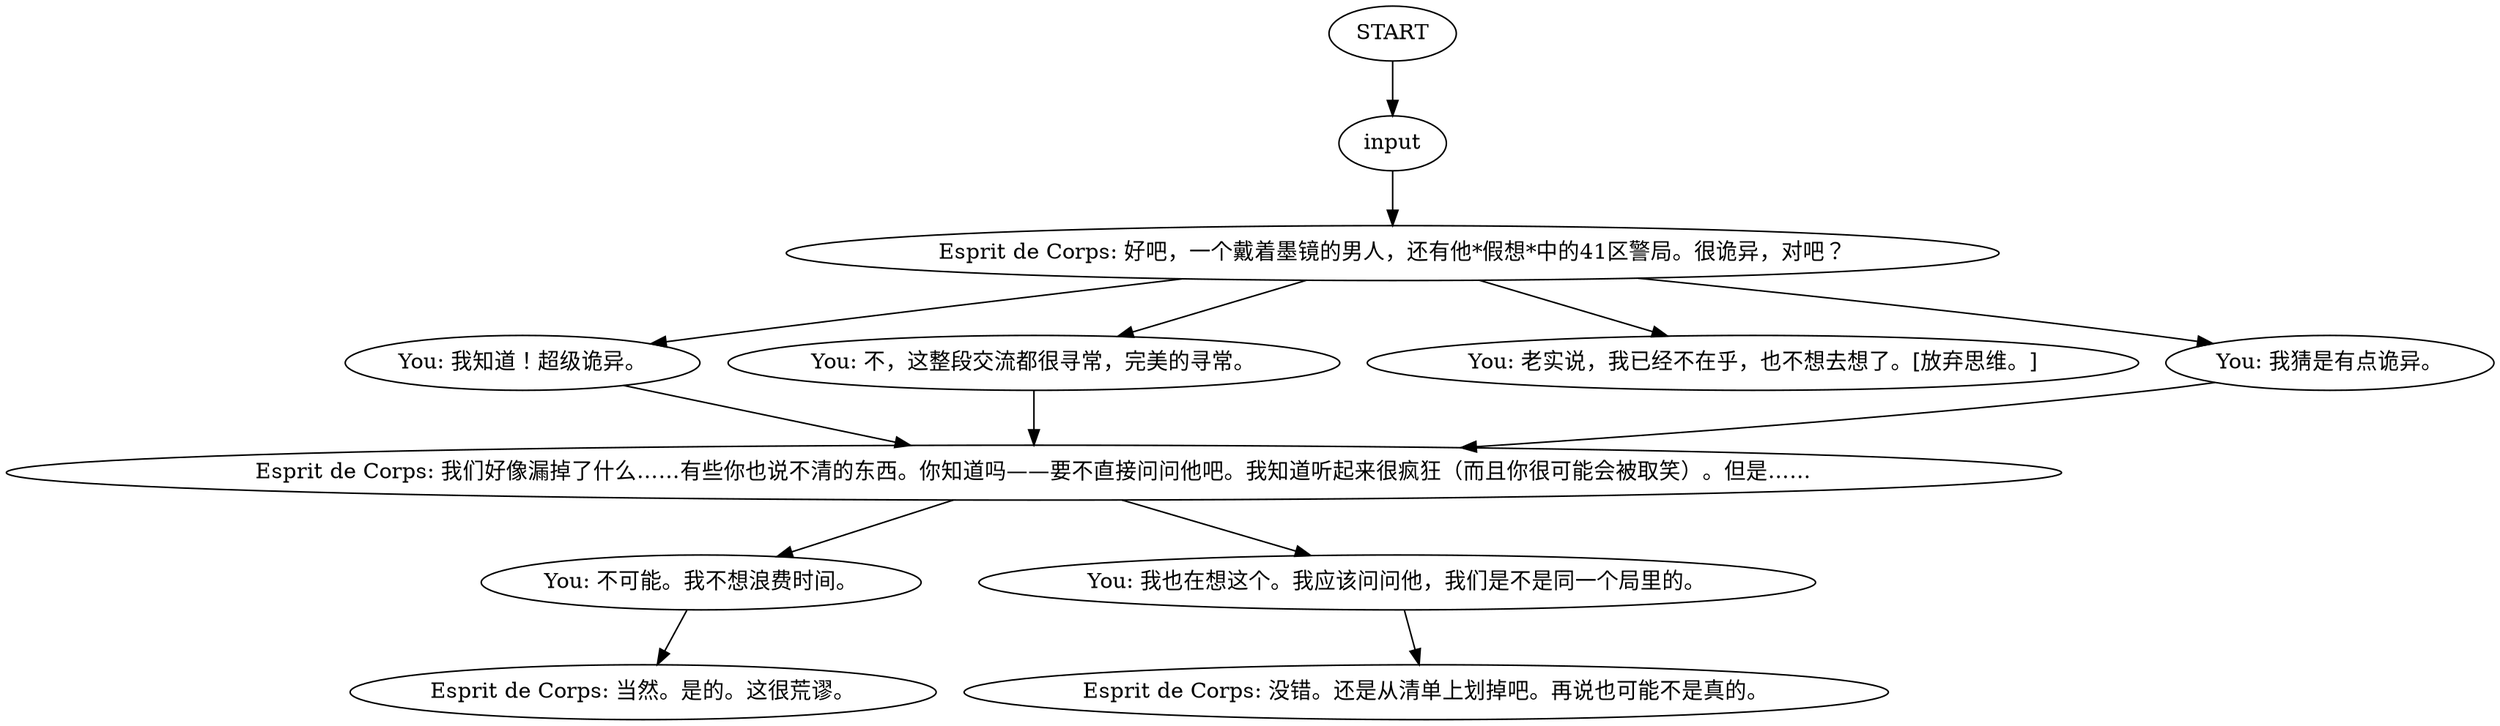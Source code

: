 # WHIRLING F1 ORB / vicquemare esprit afterthought
# What a hell... *are* we from the same station?
# ==================================================
digraph G {
	  0 [label="START"];
	  1 [label="input"];
	  2 [label="You: 我知道！超级诡异。"];
	  3 [label="You: 不，这整段交流都很寻常，完美的寻常。"];
	  4 [label="You: 不可能。我不想浪费时间。"];
	  5 [label="You: 老实说，我已经不在乎，也不想去想了。[放弃思维。]"];
	  6 [label="Esprit de Corps: 没错。还是从清单上划掉吧。再说也可能不是真的。"];
	  7 [label="You: 我猜是有点诡异。"];
	  8 [label="You: 我也在想这个。我应该问问他，我们是不是同一个局里的。"];
	  9 [label="Esprit de Corps: 当然。是的。这很荒谬。"];
	  10 [label="Esprit de Corps: 好吧，一个戴着墨镜的男人，还有他*假想*中的41区警局。很诡异，对吧？"];
	  12 [label="Esprit de Corps: 我们好像漏掉了什么……有些你也说不清的东西。你知道吗——要不直接问问他吧。我知道听起来很疯狂（而且你很可能会被取笑）。但是……"];
	  0 -> 1
	  1 -> 10
	  2 -> 12
	  3 -> 12
	  4 -> 9
	  7 -> 12
	  8 -> 6
	  10 -> 2
	  10 -> 3
	  10 -> 5
	  10 -> 7
	  12 -> 8
	  12 -> 4
}

